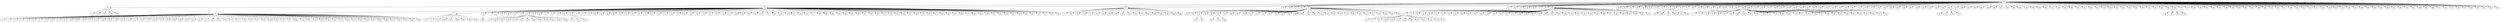 digraph my_graph {
294 [label=294]
13 [label=13]
24 [label=24]
25 [label=25]
27 [label=27]
28 [label=28]
29 [label=29]
32 [label=32]
34 [label=34]
35 [label=35]
36 [label=36]
37 [label=37]
38 [label=38]
45 [label=45]
53 [label=53]
55 [label=55]
58 [label=58]
59 [label=59]
60 [label=60]
63 [label=63]
65 [label=65]
68 [label=68]
69 [label=69]
70 [label=70]
71 [label=71]
72 [label=72]
75 [label=75]
76 [label=76]
77 [label=77]
79 [label=79]
81 [label=81]
87 [label=87]
92 [label=92]
93 [label=93]
95 [label=95]
97 [label=97]
100 [label=100]
104 [label=104]
108 [label=108]
119 [label=119]
121 [label=121]
127 [label=127]
130 [label=130]
131 [label=131]
133 [label=133]
134 [label=134]
140 [label=140]
144 [label=144]
145 [label=145]
149 [label=149]
155 [label=155]
157 [label=157]
159 [label=159]
163 [label=163]
166 [label=166]
172 [label=172]
174 [label=174]
177 [label=177]
178 [label=178]
180 [label=180]
202 [label=202]
205 [label=205]
206 [label=206]
207 [label=207]
210 [label=210]
211 [label=211]
219 [label=219]
234 [label=234]
239 [label=239]
242 [label=242]
245 [label=245]
250 [label=250]
252 [label=252]
255 [label=255]
256 [label=256]
258 [label=258]
260 [label=260]
261 [label=261]
263 [label=263]
266 [label=266]
268 [label=268]
275 [label=275]
276 [label=276]
278 [label=278]
281 [label=281]
282 [label=282]
287 [label=287]
292 [label=292]
305 [label=305]
307 [label=307]
315 [label=315]
324 [label=324]
332 [label=332]
333 [label=333]
336 [label=336]
342 [label=342]
344 [label=344]
345 [label=345]
346 [label=346]
349 [label=349]
352 [label=352]
357 [label=357]
362 [label=362]
363 [label=363]
364 [label=364]
376 [label=376]
377 [label=377]
378 [label=378]
381 [label=381]
382 [label=382]
384 [label=384]
387 [label=387]
389 [label=389]
394 [label=394]
400 [label=400]
402 [label=402]
405 [label=405]
406 [label=406]
408 [label=408]
413 [label=413]
416 [label=416]
417 [label=417]
419 [label=419]
421 [label=421]
422 [label=422]
425 [label=425]
427 [label=427]
428 [label=428]
432 [label=432]
433 [label=433]
434 [label=434]
436 [label=436]
437 [label=437]
440 [label=440]
441 [label=441]
446 [label=446]
447 [label=447]
449 [label=449]
451 [label=451]
455 [label=455]
458 [label=458]
462 [label=462]
466 [label=466]
467 [label=467]
468 [label=468]
470 [label=470]
473 [label=473]
474 [label=474]
475 [label=475]
477 [label=477]
480 [label=480]
481 [label=481]
487 [label=487]
491 [label=491]
497 [label=497]
51 [label=51]
54 [label=54]
185 [label=185]
279 [label=279]
298 [label=298]
0 [label=0]
3 [label=3]
6 [label=6]
7 [label=7]
10 [label=10]
15 [label=15]
18 [label=18]
19 [label=19]
30 [label=30]
31 [label=31]
40 [label=40]
41 [label=41]
44 [label=44]
46 [label=46]
47 [label=47]
49 [label=49]
52 [label=52]
67 [label=67]
73 [label=73]
78 [label=78]
80 [label=80]
83 [label=83]
84 [label=84]
90 [label=90]
96 [label=96]
102 [label=102]
105 [label=105]
107 [label=107]
111 [label=111]
113 [label=113]
114 [label=114]
115 [label=115]
116 [label=116]
117 [label=117]
124 [label=124]
136 [label=136]
148 [label=148]
150 [label=150]
152 [label=152]
153 [label=153]
158 [label=158]
173 [label=173]
182 [label=182]
203 [label=203]
208 [label=208]
212 [label=212]
218 [label=218]
227 [label=227]
236 [label=236]
244 [label=244]
253 [label=253]
257 [label=257]
259 [label=259]
273 [label=273]
277 [label=277]
280 [label=280]
283 [label=283]
286 [label=286]
289 [label=289]
290 [label=290]
293 [label=293]
296 [label=296]
302 [label=302]
309 [label=309]
310 [label=310]
312 [label=312]
314 [label=314]
325 [label=325]
329 [label=329]
337 [label=337]
339 [label=339]
343 [label=343]
347 [label=347]
355 [label=355]
360 [label=360]
361 [label=361]
365 [label=365]
368 [label=368]
372 [label=372]
390 [label=390]
404 [label=404]
407 [label=407]
411 [label=411]
426 [label=426]
430 [label=430]
431 [label=431]
442 [label=442]
444 [label=444]
456 [label=456]
457 [label=457]
471 [label=471]
478 [label=478]
486 [label=486]
5 [label=5]
103 [label=103]
110 [label=110]
170 [label=170]
171 [label=171]
181 [label=181]
235 [label=235]
254 [label=254]
264 [label=264]
265 [label=265]
326 [label=326]
359 [label=359]
379 [label=379]
392 [label=392]
403 [label=403]
439 [label=439]
482 [label=482]
483 [label=483]
499 [label=499]
43 [label=43]
48 [label=48]
50 [label=50]
94 [label=94]
98 [label=98]
122 [label=122]
123 [label=123]
146 [label=146]
183 [label=183]
200 [label=200]
214 [label=214]
223 [label=223]
226 [label=226]
230 [label=230]
241 [label=241]
243 [label=243]
246 [label=246]
248 [label=248]
251 [label=251]
284 [label=284]
321 [label=321]
351 [label=351]
353 [label=353]
358 [label=358]
370 [label=370]
373 [label=373]
386 [label=386]
396 [label=396]
445 [label=445]
454 [label=454]
463 [label=463]
488 [label=488]
490 [label=490]
495 [label=495]
4 [label=4]
17 [label=17]
39 [label=39]
85 [label=85]
99 [label=99]
125 [label=125]
132 [label=132]
135 [label=135]
154 [label=154]
160 [label=160]
192 [label=192]
196 [label=196]
198 [label=198]
199 [label=199]
213 [label=213]
228 [label=228]
231 [label=231]
237 [label=237]
238 [label=238]
249 [label=249]
267 [label=267]
274 [label=274]
295 [label=295]
303 [label=303]
306 [label=306]
318 [label=318]
319 [label=319]
323 [label=323]
330 [label=330]
335 [label=335]
340 [label=340]
348 [label=348]
367 [label=367]
369 [label=369]
398 [label=398]
448 [label=448]
459 [label=459]
461 [label=461]
476 [label=476]
161 [label=161]
190 [label=190]
222 [label=222]
300 [label=300]
334 [label=334]
489 [label=489]
1 [label=1]
9 [label=9]
12 [label=12]
16 [label=16]
20 [label=20]
26 [label=26]
101 [label=101]
126 [label=126]
143 [label=143]
168 [label=168]
175 [label=175]
189 [label=189]
201 [label=201]
247 [label=247]
262 [label=262]
299 [label=299]
313 [label=313]
317 [label=317]
320 [label=320]
338 [label=338]
350 [label=350]
366 [label=366]
383 [label=383]
395 [label=395]
438 [label=438]
443 [label=443]
162 [label=162]
204 [label=204]
304 [label=304]
331 [label=331]
316 [label=316]
22 [label=22]
221 [label=221]
224 [label=224]
311 [label=311]
66 [label=66]
91 [label=91]
453 [label=453]
465 [label=465]
57 [label=57]
2 [label=2]
8 [label=8]
11 [label=11]
23 [label=23]
33 [label=33]
42 [label=42]
56 [label=56]
62 [label=62]
74 [label=74]
88 [label=88]
89 [label=89]
106 [label=106]
109 [label=109]
112 [label=112]
120 [label=120]
128 [label=128]
129 [label=129]
139 [label=139]
141 [label=141]
142 [label=142]
151 [label=151]
156 [label=156]
167 [label=167]
169 [label=169]
176 [label=176]
179 [label=179]
184 [label=184]
186 [label=186]
187 [label=187]
194 [label=194]
215 [label=215]
217 [label=217]
220 [label=220]
225 [label=225]
233 [label=233]
270 [label=270]
271 [label=271]
285 [label=285]
291 [label=291]
297 [label=297]
301 [label=301]
308 [label=308]
322 [label=322]
327 [label=327]
371 [label=371]
380 [label=380]
385 [label=385]
388 [label=388]
391 [label=391]
393 [label=393]
399 [label=399]
410 [label=410]
418 [label=418]
423 [label=423]
424 [label=424]
435 [label=435]
450 [label=450]
452 [label=452]
464 [label=464]
469 [label=469]
472 [label=472]
485 [label=485]
493 [label=493]
496 [label=496]
498 [label=498]
14 [label=14]
21 [label=21]
118 [label=118]
193 [label=193]
229 [label=229]
269 [label=269]
328 [label=328]
420 [label=420]
492 [label=492]
188 [label=188]
64 [label=64]
86 [label=86]
138 [label=138]
191 [label=191]
195 [label=195]
197 [label=197]
209 [label=209]
216 [label=216]
288 [label=288]
341 [label=341]
409 [label=409]
484 [label=484]
494 [label=494]
272 [label=272]
375 [label=375]
412 [label=412]
137 [label=137]
401 [label=401]
240 [label=240]
374 [label=374]
460 [label=460]
61 [label=61]
82 [label=82]
147 [label=147]
164 [label=164]
165 [label=165]
232 [label=232]
354 [label=354]
356 [label=356]
414 [label=414]
415 [label=415]
429 [label=429]
479 [label=479]
397 [label=397]
294->13
294->24
294->25
294->27
294->28
294->29
294->32
294->34
294->35
294->36
294->37
294->38
294->45
294->53
294->55
294->58
294->59
294->60
294->63
294->65
294->68
294->69
294->70
294->71
294->72
294->75
294->76
294->77
294->79
294->81
294->87
294->92
294->93
294->95
294->97
294->100
294->104
294->108
294->119
294->121
294->127
294->130
294->131
294->133
294->134
294->140
294->144
294->145
294->149
294->155
294->157
294->159
294->163
294->166
294->172
294->174
294->177
294->178
294->180
294->202
294->205
294->206
294->207
294->210
294->211
294->219
294->234
294->239
294->242
294->245
294->250
294->252
294->255
294->256
294->258
294->260
294->261
294->263
294->266
294->268
294->275
294->276
294->278
294->281
294->282
294->287
294->292
294->305
294->307
294->315
294->324
294->332
294->333
294->336
294->342
294->344
294->345
294->346
294->349
294->352
294->357
294->362
294->363
294->364
294->376
294->377
294->378
294->381
294->382
294->384
294->387
294->389
294->394
294->400
294->402
294->405
294->406
294->408
294->413
294->416
294->417
294->419
294->421
294->422
294->425
294->427
294->428
294->432
294->433
294->434
294->436
294->437
294->440
294->441
294->446
294->447
294->449
294->451
294->455
294->458
294->462
294->466
294->467
294->468
294->470
294->473
294->474
294->475
294->477
294->480
294->481
294->487
294->491
294->497
13->51
13->54
13->185
13->279
13->298
24->0
24->3
24->6
24->7
24->10
24->15
24->18
24->19
24->30
24->31
24->40
24->41
24->44
24->46
24->47
24->49
24->52
24->67
24->73
24->78
24->80
24->83
24->84
24->90
24->96
24->102
24->105
24->107
24->111
24->113
24->114
24->115
24->116
24->117
24->124
24->136
24->148
24->150
24->152
24->153
24->158
24->173
24->182
24->203
24->208
24->212
24->218
24->227
24->236
24->244
24->253
24->257
24->259
24->273
24->277
24->280
24->283
24->286
24->289
24->290
24->293
24->296
24->302
24->309
24->310
24->312
24->314
24->325
24->329
24->337
24->339
24->343
24->347
24->355
24->360
24->361
24->365
24->368
24->372
24->390
24->404
24->407
24->411
24->426
24->430
24->431
24->442
24->444
24->456
24->457
24->471
24->478
24->486
25->5
25->103
25->110
25->170
25->171
25->181
25->235
25->254
25->264
25->265
25->326
25->359
25->379
25->392
25->403
25->439
25->482
25->483
25->499
34->43
34->48
34->50
34->94
34->98
34->122
34->123
34->146
34->183
34->200
34->214
34->223
34->226
34->230
34->241
34->243
34->246
34->248
34->251
34->284
34->321
34->351
34->353
34->358
34->370
34->373
34->386
34->396
34->445
34->454
34->463
34->488
34->490
34->495
58->4
58->17
58->39
58->85
58->99
58->125
58->132
58->135
58->154
58->160
58->192
58->196
58->198
58->199
58->213
58->228
58->231
58->237
58->238
58->249
58->267
58->274
58->295
58->303
58->306
58->318
58->319
58->323
58->330
58->335
58->340
58->348
58->367
58->369
58->398
58->448
58->459
58->461
58->476
72->161
72->190
72->222
72->300
72->334
72->489
104->1
104->9
104->12
104->16
104->20
104->26
104->101
104->126
104->143
104->168
104->175
104->189
104->201
104->247
104->262
104->299
104->313
104->317
104->320
104->338
104->350
104->366
104->383
104->395
104->438
104->443
134->162
134->204
134->304
134->331
145->316
242->22
242->221
242->224
242->311
364->66
364->91
364->453
364->465
54->57
0->2
0->8
0->11
0->23
0->33
0->42
0->56
0->62
0->74
0->88
0->89
0->106
0->109
0->112
0->120
0->128
0->129
0->139
0->141
0->142
0->151
0->156
0->167
0->169
0->176
0->179
0->184
0->186
0->187
0->194
0->215
0->217
0->220
0->225
0->233
0->270
0->271
0->285
0->291
0->297
0->301
0->308
0->322
0->327
0->371
0->380
0->385
0->388
0->391
0->393
0->399
0->410
0->418
0->423
0->424
0->435
0->450
0->452
0->464
0->469
0->472
0->485
0->493
0->496
0->498
3->14
3->21
3->118
3->193
3->229
3->269
3->328
3->420
3->492
6->188
31->64
31->86
31->138
31->191
31->195
31->197
31->209
31->216
31->288
31->341
31->409
31->484
31->494
52->272
52->375
52->412
50->137
50->401
122->240
122->374
122->460
4->61
4->82
4->147
4->164
4->165
4->232
4->354
4->356
4->414
4->415
4->429
4->479
85->397
}